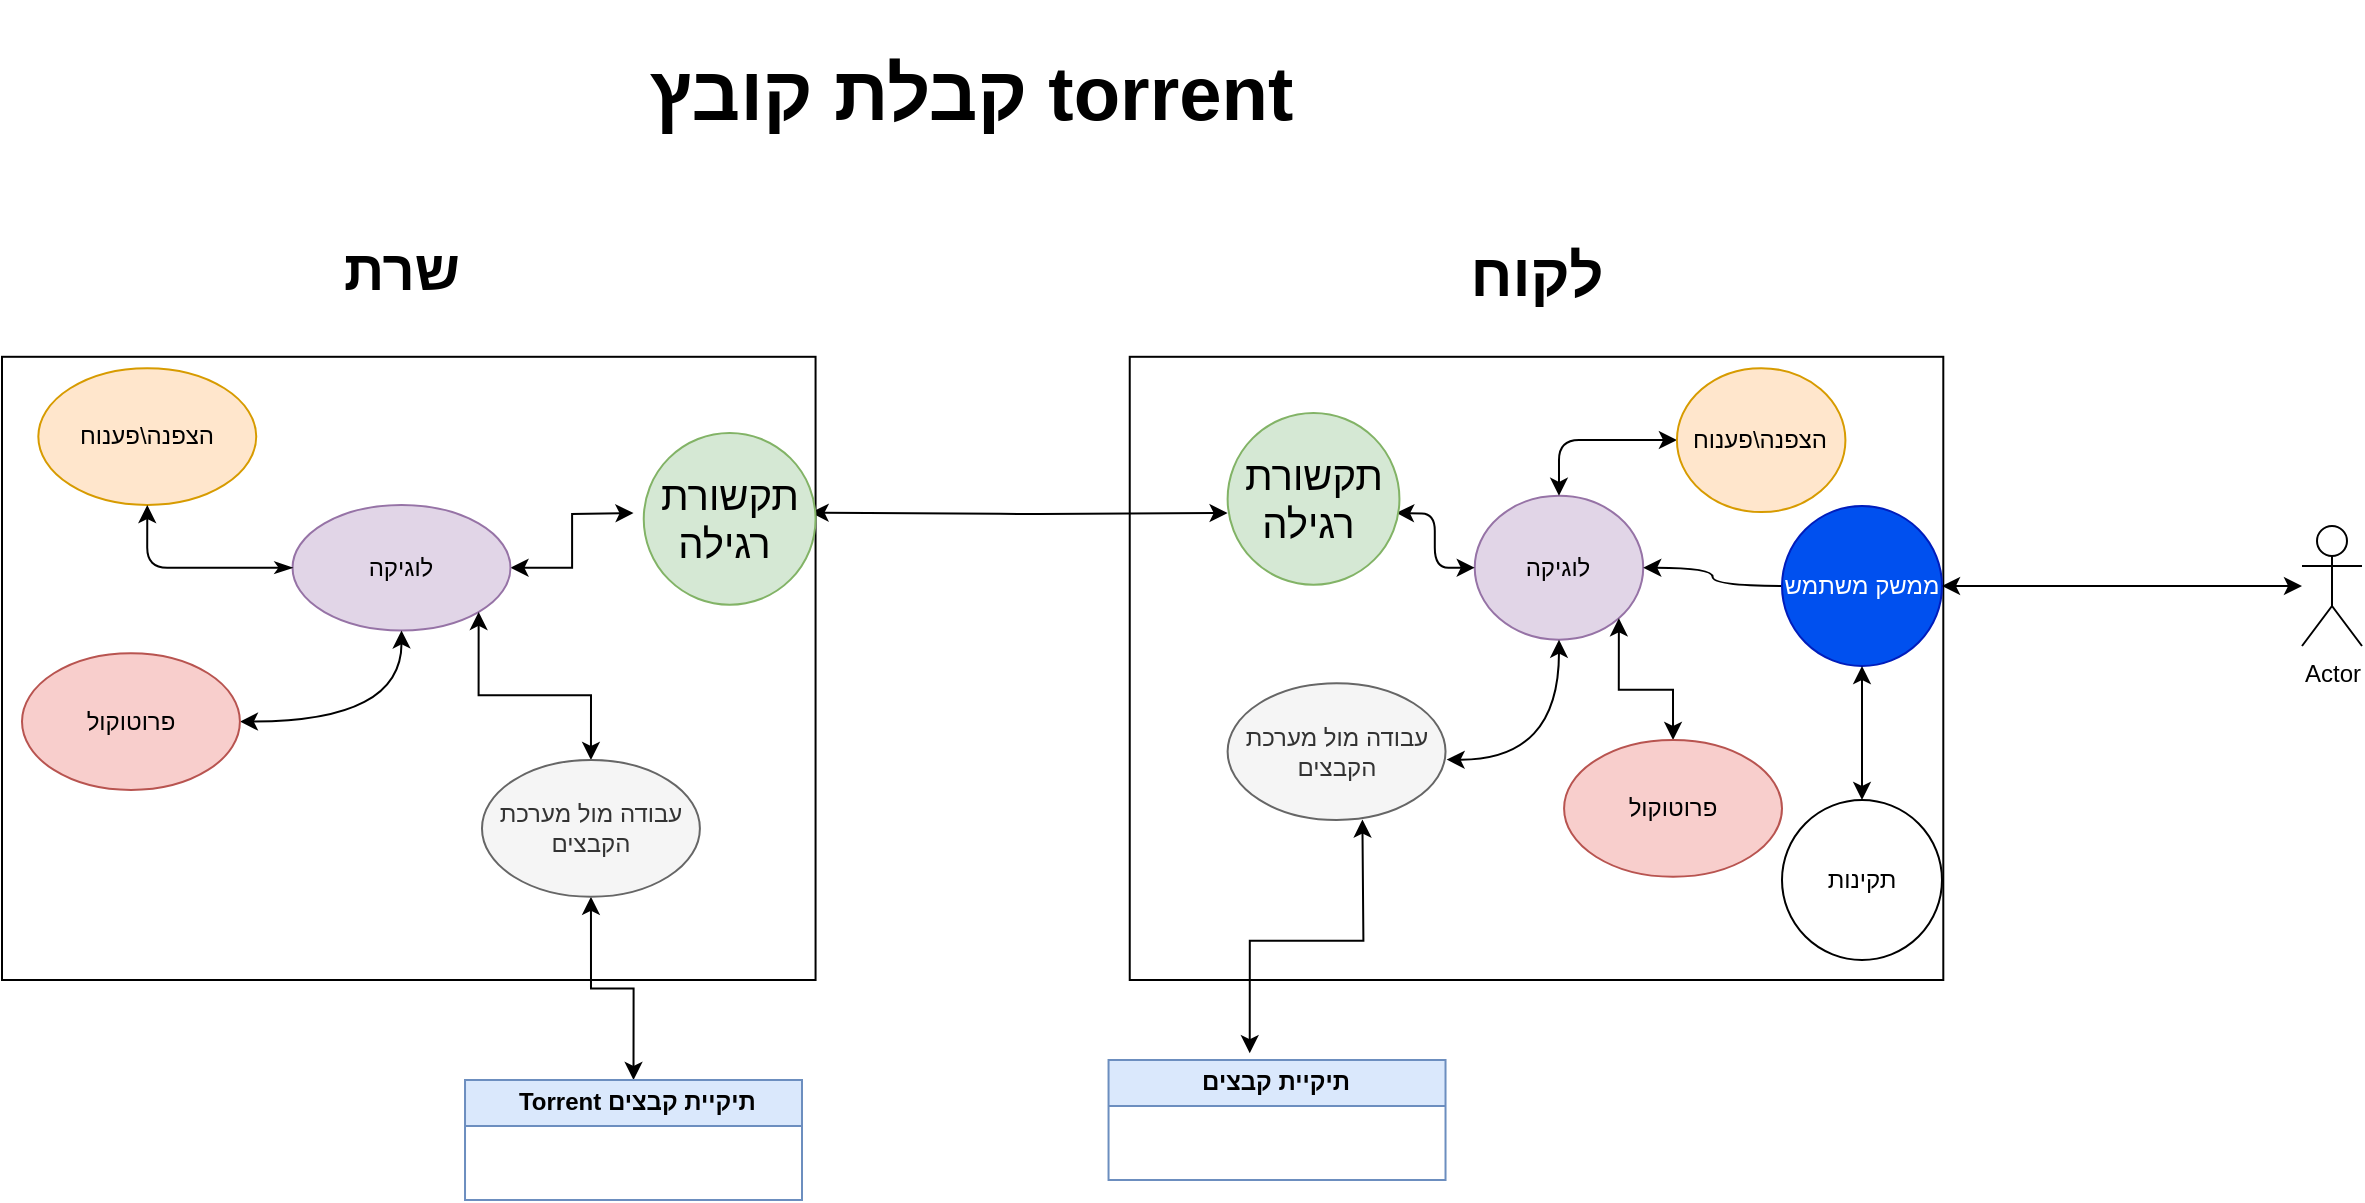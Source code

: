 <mxfile version="22.1.11" type="device" pages="2">
  <diagram name="‫עמוד-1‬" id="7ujGVMIC4xtKWr2U2t12">
    <mxGraphModel dx="1914" dy="966" grid="1" gridSize="10" guides="1" tooltips="1" connect="1" arrows="1" fold="1" page="1" pageScale="1" pageWidth="827" pageHeight="1169" math="0" shadow="0">
      <root>
        <mxCell id="0" />
        <mxCell id="1" parent="0" />
        <mxCell id="sE4PfnkllYC4l5VLcqRY-1" value="" style="rounded=0;whiteSpace=wrap;html=1;container=0;" parent="1" vertex="1">
          <mxGeometry x="903.87" y="188.4" width="406.78" height="311.6" as="geometry" />
        </mxCell>
        <mxCell id="bLk-eUr5ARzQPCFEUJqk-20" value="&lt;h1 style=&quot;font-size: 38px;&quot;&gt;קבלת קובץ torrent&amp;nbsp;&lt;/h1&gt;" style="text;html=1;strokeColor=none;fillColor=none;spacing=5;spacingTop=-20;whiteSpace=wrap;overflow=hidden;rounded=0;fontSize=38;align=center;" parent="1" vertex="1">
          <mxGeometry x="470" y="20" width="720" height="60" as="geometry" />
        </mxCell>
        <mxCell id="k2CcHp0lFz3wV-T5hJr8-212" style="edgeStyle=orthogonalEdgeStyle;orthogonalLoop=1;jettySize=auto;html=1;entryX=1.044;entryY=0.472;entryDx=0;entryDy=0;entryPerimeter=0;startArrow=classic;startFill=1;rounded=1;" parent="1" edge="1">
          <mxGeometry relative="1" as="geometry">
            <mxPoint x="744.306" y="266.285" as="targetPoint" />
            <mxPoint x="952.81" y="266.5" as="sourcePoint" />
          </mxGeometry>
        </mxCell>
        <mxCell id="k2CcHp0lFz3wV-T5hJr8-186" value="תיקיית קבצים" style="swimlane;whiteSpace=wrap;html=1;fillColor=#dae8fc;strokeColor=#6c8ebf;" parent="1" vertex="1">
          <mxGeometry x="893.269" y="539.999" width="168.493" height="59.951" as="geometry" />
        </mxCell>
        <mxCell id="k2CcHp0lFz3wV-T5hJr8-191" value="לוגיקה" style="ellipse;whiteSpace=wrap;html=1;fillColor=#e1d5e7;strokeColor=#9673a6;" parent="1" vertex="1">
          <mxGeometry x="1076.369" y="257.89" width="84.247" height="71.941" as="geometry" />
        </mxCell>
        <mxCell id="k2CcHp0lFz3wV-T5hJr8-187" style="edgeStyle=orthogonalEdgeStyle;orthogonalLoop=1;jettySize=auto;html=1;startArrow=classic;startFill=1;endArrow=classic;endFill=1;curved=1;" parent="1" target="k2CcHp0lFz3wV-T5hJr8-191" edge="1">
          <mxGeometry relative="1" as="geometry">
            <mxPoint x="1062.302" y="389.8" as="sourcePoint" />
          </mxGeometry>
        </mxCell>
        <mxCell id="k2CcHp0lFz3wV-T5hJr8-193" style="edgeStyle=orthogonalEdgeStyle;orthogonalLoop=1;jettySize=auto;html=1;entryX=0.5;entryY=0;entryDx=0;entryDy=0;startArrow=classic;startFill=1;rounded=1;" parent="1" source="k2CcHp0lFz3wV-T5hJr8-194" target="k2CcHp0lFz3wV-T5hJr8-191" edge="1">
          <mxGeometry relative="1" as="geometry" />
        </mxCell>
        <mxCell id="k2CcHp0lFz3wV-T5hJr8-194" value="הצפנה\פענוח" style="ellipse;whiteSpace=wrap;html=1;fillColor=#ffe6cc;strokeColor=#d79b00;" parent="1" vertex="1">
          <mxGeometry x="1177.467" y="194.099" width="84.247" height="71.941" as="geometry" />
        </mxCell>
        <mxCell id="k2CcHp0lFz3wV-T5hJr8-190" style="edgeStyle=orthogonalEdgeStyle;rounded=1;orthogonalLoop=1;jettySize=auto;html=1;entryX=1;entryY=0.5;entryDx=0;entryDy=0;startArrow=classic;startFill=1;" parent="1" source="k2CcHp0lFz3wV-T5hJr8-191" edge="1">
          <mxGeometry relative="1" as="geometry">
            <mxPoint x="1037.056" y="266.425" as="targetPoint" />
          </mxGeometry>
        </mxCell>
        <mxCell id="k2CcHp0lFz3wV-T5hJr8-196" style="edgeStyle=orthogonalEdgeStyle;rounded=0;orthogonalLoop=1;jettySize=auto;html=1;entryX=0.419;entryY=-0.057;entryDx=0;entryDy=0;entryPerimeter=0;endArrow=classic;endFill=1;startArrow=classic;startFill=1;" parent="1" target="k2CcHp0lFz3wV-T5hJr8-186" edge="1">
          <mxGeometry relative="1" as="geometry">
            <mxPoint x="1020.2" y="419.753" as="sourcePoint" />
          </mxGeometry>
        </mxCell>
        <mxCell id="k2CcHp0lFz3wV-T5hJr8-210" value="&lt;h1 style=&quot;font-size: 30px;&quot;&gt;לקוח&lt;/h1&gt;" style="text;html=1;strokeColor=none;fillColor=none;spacing=5;spacingTop=-20;whiteSpace=wrap;overflow=hidden;rounded=0;fontSize=30;align=center;" parent="1" vertex="1">
          <mxGeometry x="952.808" y="120.003" width="308.904" height="59.951" as="geometry" />
        </mxCell>
        <mxCell id="SMqA4ybugY09nhs5ZCD9-6" style="edgeStyle=orthogonalEdgeStyle;orthogonalLoop=1;jettySize=auto;html=1;curved=1;" parent="1" source="SMqA4ybugY09nhs5ZCD9-4" target="k2CcHp0lFz3wV-T5hJr8-191" edge="1">
          <mxGeometry relative="1" as="geometry" />
        </mxCell>
        <mxCell id="SMqA4ybugY09nhs5ZCD9-4" value="ממשק משתמש" style="ellipse;whiteSpace=wrap;html=1;aspect=fixed;fillColor=#0050ef;fontColor=#ffffff;strokeColor=#001DBC;" parent="1" vertex="1">
          <mxGeometry x="1230" y="263" width="80" height="80" as="geometry" />
        </mxCell>
        <mxCell id="SMqA4ybugY09nhs5ZCD9-7" style="edgeStyle=orthogonalEdgeStyle;orthogonalLoop=1;jettySize=auto;html=1;curved=1;startArrow=classic;startFill=1;" parent="1" source="SMqA4ybugY09nhs5ZCD9-5" target="SMqA4ybugY09nhs5ZCD9-4" edge="1">
          <mxGeometry relative="1" as="geometry" />
        </mxCell>
        <mxCell id="SMqA4ybugY09nhs5ZCD9-5" value="Actor" style="shape=umlActor;verticalLabelPosition=bottom;verticalAlign=top;html=1;outlineConnect=0;" parent="1" vertex="1">
          <mxGeometry x="1490" y="273" width="30" height="60" as="geometry" />
        </mxCell>
        <mxCell id="k2CcHp0lFz3wV-T5hJr8-155" value="" style="rounded=0;whiteSpace=wrap;html=1;container=0;" parent="1" vertex="1">
          <mxGeometry x="340" y="188.4" width="406.78" height="311.6" as="geometry" />
        </mxCell>
        <mxCell id="k2CcHp0lFz3wV-T5hJr8-156" value="&lt;h1 style=&quot;font-size: 28px;&quot;&gt;שרת&lt;/h1&gt;" style="text;html=1;strokeColor=none;fillColor=none;spacing=5;spacingTop=-20;whiteSpace=wrap;overflow=hidden;rounded=0;fontSize=28;align=center;container=0;" parent="1" vertex="1">
          <mxGeometry x="340" y="120" width="399.512" height="57.0" as="geometry" />
        </mxCell>
        <mxCell id="se54vmfHvoQXIh_2HpAS-2" style="edgeStyle=orthogonalEdgeStyle;rounded=0;orthogonalLoop=1;jettySize=auto;html=1;startArrow=classic;startFill=1;" parent="1" source="k2CcHp0lFz3wV-T5hJr8-160" edge="1">
          <mxGeometry relative="1" as="geometry">
            <mxPoint x="655.76" y="266.5" as="targetPoint" />
          </mxGeometry>
        </mxCell>
        <mxCell id="k2CcHp0lFz3wV-T5hJr8-160" value="לוגיקה" style="ellipse;whiteSpace=wrap;html=1;fillColor=#e1d5e7;strokeColor=#9673a6;container=0;" parent="1" vertex="1">
          <mxGeometry x="485.277" y="262.5" width="108.958" height="62.7" as="geometry" />
        </mxCell>
        <mxCell id="k2CcHp0lFz3wV-T5hJr8-161" style="edgeStyle=orthogonalEdgeStyle;orthogonalLoop=1;jettySize=auto;html=1;curved=1;startArrow=classic;startFill=1;" parent="1" source="k2CcHp0lFz3wV-T5hJr8-162" target="k2CcHp0lFz3wV-T5hJr8-160" edge="1">
          <mxGeometry relative="1" as="geometry" />
        </mxCell>
        <mxCell id="k2CcHp0lFz3wV-T5hJr8-162" value="פרוטוקול" style="ellipse;whiteSpace=wrap;html=1;fillColor=#f8cecc;strokeColor=#b85450;container=0;" parent="1" vertex="1">
          <mxGeometry x="350.0" y="336.6" width="108.958" height="68.4" as="geometry" />
        </mxCell>
        <mxCell id="k2CcHp0lFz3wV-T5hJr8-167" value="הצפנה\פענוח" style="ellipse;whiteSpace=wrap;html=1;fillColor=#ffe6cc;strokeColor=#d79b00;container=0;" parent="1" vertex="1">
          <mxGeometry x="358.16" y="194.1" width="108.958" height="68.4" as="geometry" />
        </mxCell>
        <mxCell id="k2CcHp0lFz3wV-T5hJr8-158" style="edgeStyle=orthogonalEdgeStyle;rounded=1;orthogonalLoop=1;jettySize=auto;html=1;entryX=0.5;entryY=1;entryDx=0;entryDy=0;startArrow=classicThin;startFill=1;" parent="1" source="k2CcHp0lFz3wV-T5hJr8-160" target="k2CcHp0lFz3wV-T5hJr8-167" edge="1">
          <mxGeometry relative="1" as="geometry" />
        </mxCell>
        <mxCell id="31zJLPRy_C4L5xMZFLWY-1" style="edgeStyle=orthogonalEdgeStyle;rounded=0;orthogonalLoop=1;jettySize=auto;html=1;entryX=1;entryY=1;entryDx=0;entryDy=0;startArrow=classic;startFill=1;" parent="1" source="c7AHqqmDSoTrRQP3yUCX-1" target="k2CcHp0lFz3wV-T5hJr8-160" edge="1">
          <mxGeometry relative="1" as="geometry" />
        </mxCell>
        <mxCell id="31zJLPRy_C4L5xMZFLWY-2" style="edgeStyle=orthogonalEdgeStyle;rounded=0;orthogonalLoop=1;jettySize=auto;html=1;entryX=0.5;entryY=0;entryDx=0;entryDy=0;startArrow=classic;startFill=1;" parent="1" source="c7AHqqmDSoTrRQP3yUCX-1" target="sE4PfnkllYC4l5VLcqRY-8" edge="1">
          <mxGeometry relative="1" as="geometry" />
        </mxCell>
        <mxCell id="c7AHqqmDSoTrRQP3yUCX-1" value="עבודה מול מערכת הקבצים" style="ellipse;whiteSpace=wrap;html=1;fillColor=#f5f5f5;fontColor=#333333;strokeColor=#666666;container=0;" parent="1" vertex="1">
          <mxGeometry x="579.996" y="390" width="108.958" height="68.4" as="geometry" />
        </mxCell>
        <mxCell id="Nn9LHgjWIjoiWbTeKUJ--1" style="edgeStyle=orthogonalEdgeStyle;rounded=0;orthogonalLoop=1;jettySize=auto;html=1;entryX=1;entryY=1;entryDx=0;entryDy=0;startArrow=classic;startFill=1;" edge="1" parent="1" source="sE4PfnkllYC4l5VLcqRY-2" target="k2CcHp0lFz3wV-T5hJr8-191">
          <mxGeometry relative="1" as="geometry" />
        </mxCell>
        <mxCell id="sE4PfnkllYC4l5VLcqRY-2" value="פרוטוקול" style="ellipse;whiteSpace=wrap;html=1;fillColor=#f8cecc;strokeColor=#b85450;container=0;" parent="1" vertex="1">
          <mxGeometry x="1121.04" y="380" width="108.958" height="68.4" as="geometry" />
        </mxCell>
        <mxCell id="sE4PfnkllYC4l5VLcqRY-4" value="עבודה מול מערכת הקבצים" style="ellipse;whiteSpace=wrap;html=1;fillColor=#f5f5f5;fontColor=#333333;strokeColor=#666666;container=0;" parent="1" vertex="1">
          <mxGeometry x="952.806" y="351.6" width="108.958" height="68.4" as="geometry" />
        </mxCell>
        <mxCell id="sE4PfnkllYC4l5VLcqRY-8" value="&amp;nbsp;Torrent תיקיית קבצים" style="swimlane;whiteSpace=wrap;html=1;fillColor=#dae8fc;strokeColor=#6c8ebf;startSize=23;" parent="1" vertex="1">
          <mxGeometry x="571.509" y="549.999" width="168.493" height="59.951" as="geometry" />
        </mxCell>
        <mxCell id="Nn9LHgjWIjoiWbTeKUJ--2" style="edgeStyle=orthogonalEdgeStyle;rounded=0;orthogonalLoop=1;jettySize=auto;html=1;startArrow=classic;startFill=1;" edge="1" parent="1" source="ohIj8E1imRUmQ2mG40Co-1" target="SMqA4ybugY09nhs5ZCD9-4">
          <mxGeometry relative="1" as="geometry" />
        </mxCell>
        <mxCell id="ohIj8E1imRUmQ2mG40Co-1" value="תקינות" style="ellipse;whiteSpace=wrap;html=1;aspect=fixed;" parent="1" vertex="1">
          <mxGeometry x="1230" y="410" width="80" height="80" as="geometry" />
        </mxCell>
        <mxCell id="Nn9LHgjWIjoiWbTeKUJ--3" value="&lt;font style=&quot;font-size: 20px;&quot;&gt;תקשורת רגילה&amp;nbsp;&lt;/font&gt;" style="ellipse;whiteSpace=wrap;html=1;aspect=fixed;fillColor=#d5e8d4;strokeColor=#82b366;" vertex="1" parent="1">
          <mxGeometry x="952.81" y="216.49" width="85.91" height="85.91" as="geometry" />
        </mxCell>
        <mxCell id="Nn9LHgjWIjoiWbTeKUJ--4" value="&lt;font style=&quot;font-size: 20px;&quot;&gt;תקשורת רגילה&amp;nbsp;&lt;/font&gt;" style="ellipse;whiteSpace=wrap;html=1;aspect=fixed;fillColor=#d5e8d4;strokeColor=#82b366;" vertex="1" parent="1">
          <mxGeometry x="660.87" y="226.49" width="85.91" height="85.91" as="geometry" />
        </mxCell>
      </root>
    </mxGraphModel>
  </diagram>
  <diagram id="w-Ln1UiFjOK_LUurywYE" name="‫עמוד-2‬">
    <mxGraphModel dx="798" dy="411" grid="1" gridSize="10" guides="1" tooltips="1" connect="1" arrows="1" fold="1" page="1" pageScale="1" pageWidth="827" pageHeight="1169" math="0" shadow="0">
      <root>
        <mxCell id="0" />
        <mxCell id="1" parent="0" />
      </root>
    </mxGraphModel>
  </diagram>
</mxfile>
